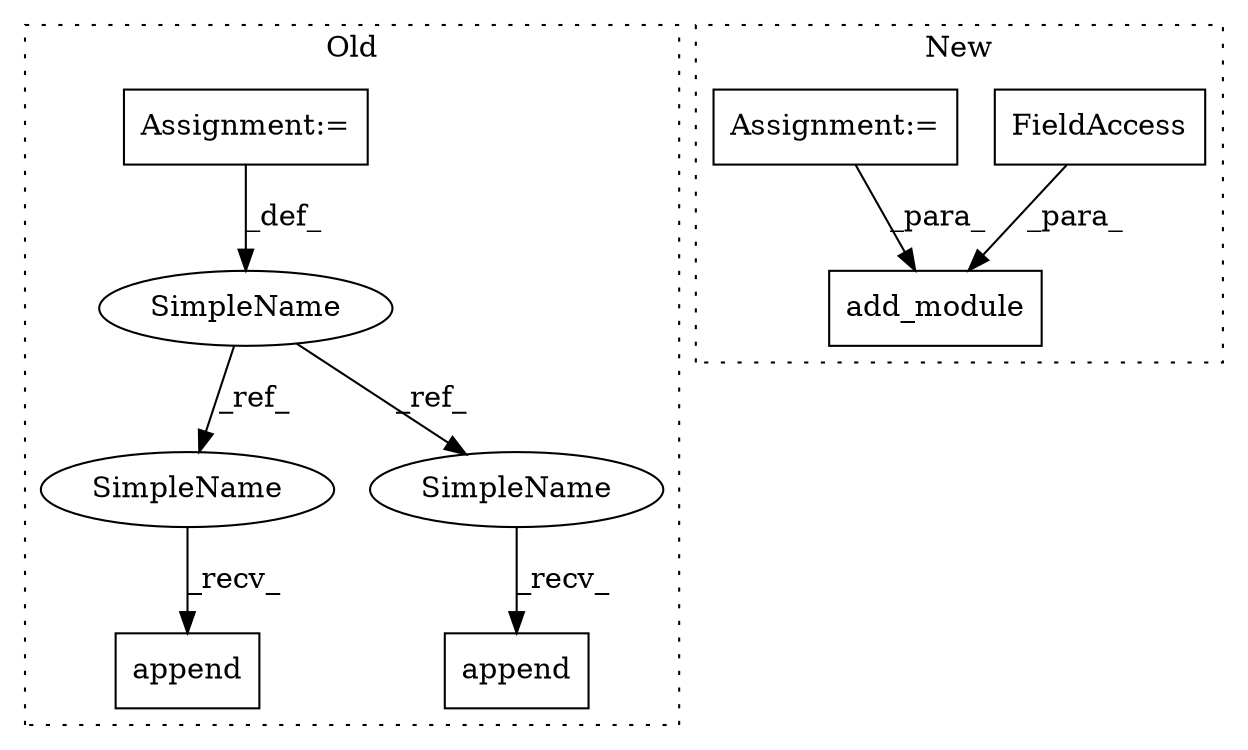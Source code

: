 digraph G {
subgraph cluster0 {
1 [label="append" a="32" s="2480,2521" l="7,1" shape="box"];
3 [label="Assignment:=" a="7" s="2450" l="1" shape="box"];
4 [label="SimpleName" a="42" s="2439" l="11" shape="ellipse"];
5 [label="append" a="32" s="2540,2581" l="7,1" shape="box"];
8 [label="SimpleName" a="42" s="2528" l="11" shape="ellipse"];
9 [label="SimpleName" a="42" s="2468" l="11" shape="ellipse"];
label = "Old";
style="dotted";
}
subgraph cluster1 {
2 [label="add_module" a="32" s="2538,2565" l="11,1" shape="box"];
6 [label="FieldAccess" a="22" s="2549" l="10" shape="box"];
7 [label="Assignment:=" a="7" s="1801" l="5" shape="box"];
label = "New";
style="dotted";
}
3 -> 4 [label="_def_"];
4 -> 9 [label="_ref_"];
4 -> 8 [label="_ref_"];
6 -> 2 [label="_para_"];
7 -> 2 [label="_para_"];
8 -> 5 [label="_recv_"];
9 -> 1 [label="_recv_"];
}